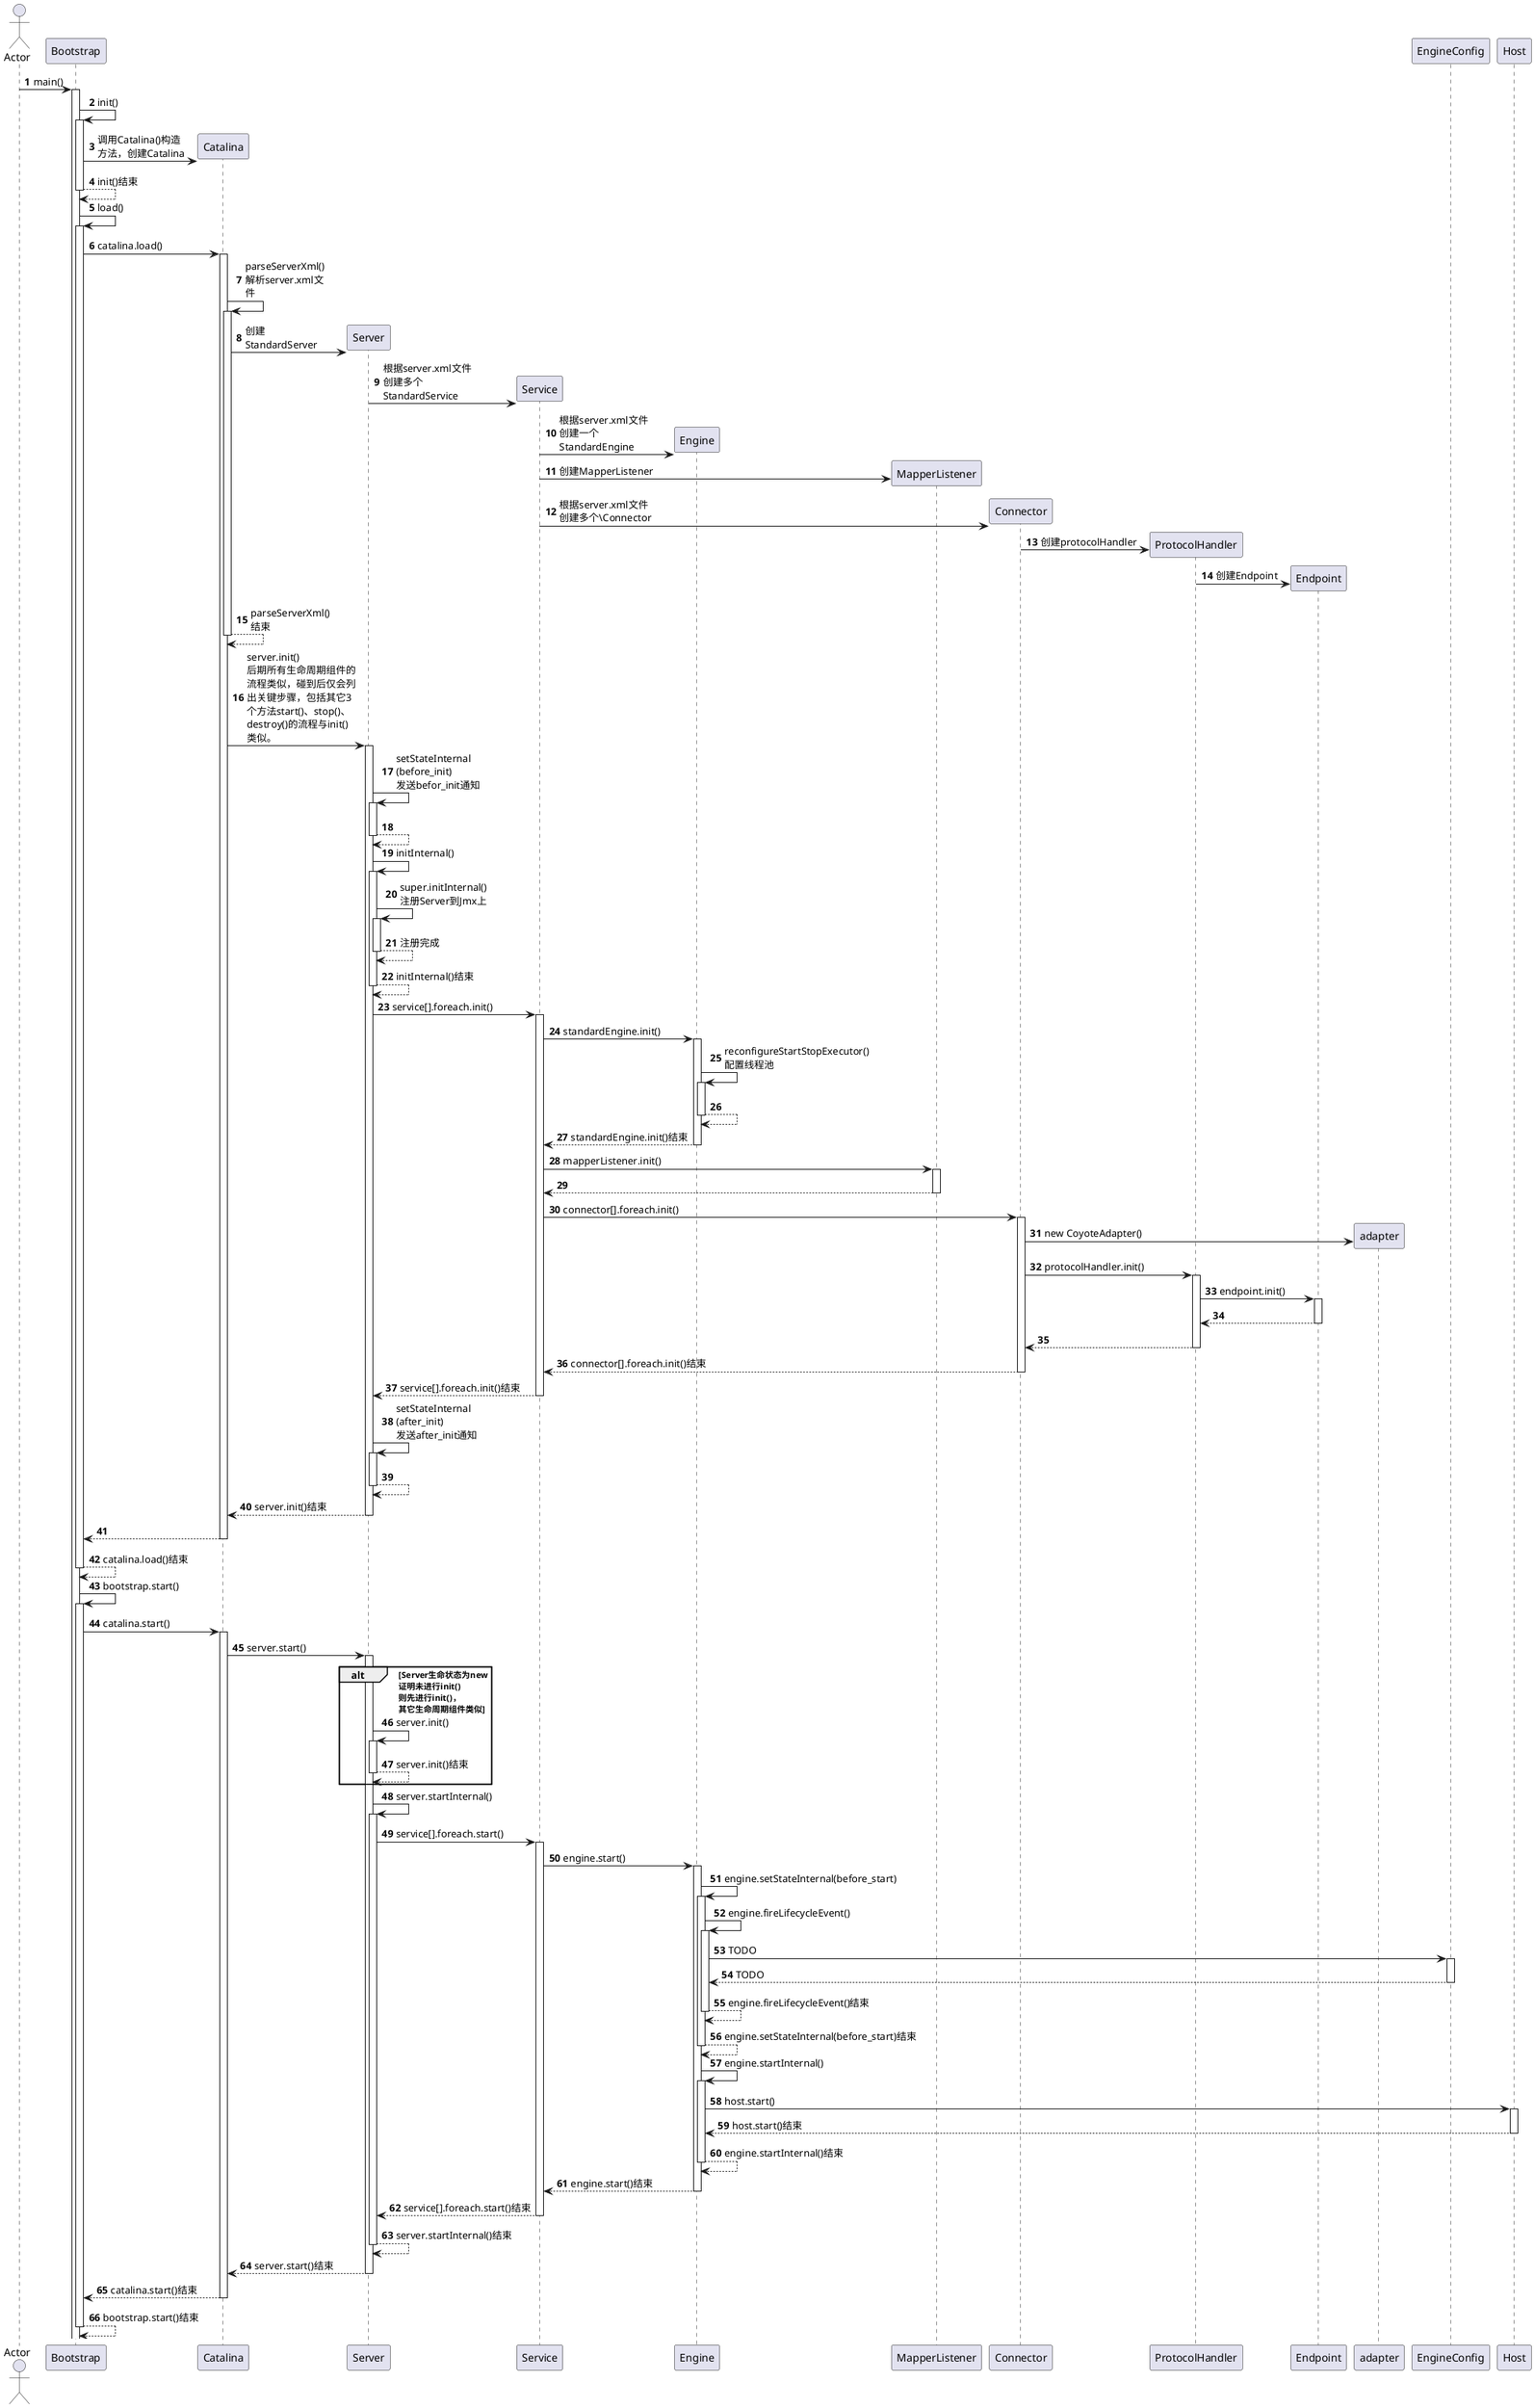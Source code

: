 @startuml
'https://plantuml.com/sequence-diagram

autonumber
autoactivate on

actor Actor
participant Bootstrap
participant Catalina

Actor -> Bootstrap: main()
    Bootstrap -> Bootstrap: init()
        Bootstrap -> Catalina ** : 调用Catalina()构造\n方法，创建Catalina
    return init()结束

    Bootstrap -> Bootstrap: load()
        Bootstrap -> Catalina: catalina.load()
            Catalina -> Catalina : parseServerXml()\n解析server.xml文\n件
                Catalina -> Server ** : 创建\nStandardServer
                    Server -> Service ** : 根据server.xml文件\n创建多个\nStandardService
                        Service -> Engine ** : 根据server.xml文件\n创建一个\nStandardEngine
                        Service -> MapperListener ** : 创建MapperListener
                        Service -> Connector ** : 根据server.xml文件\n创建多个\Connector
                            Connector -> ProtocolHandler ** : 创建protocolHandler
                                ProtocolHandler -> Endpoint ** : 创建Endpoint
                return parseServerXml()\n结束

                Catalina -> Server: server.init()\n后期所有生命周期组件的\n流程类似，碰到后仅会列\n出关键步骤，包括其它3\n个方法start()、stop()、\ndestroy()的流程与init()\n类似。
                    Server -> Server: setStateInternal\n(before_init)\n发送befor_init通知
                    return

                    Server -> Server: initInternal()
                        Server -> Server: super.initInternal()\n注册Server到Jmx上
                        return 注册完成
                    return initInternal()结束

                    Server -> Service: service[].foreach.init()
                        Service -> Engine: standardEngine.init()
                            Engine -> Engine: reconfigureStartStopExecutor()\n配置线程池
                            return
                        return standardEngine.init()结束
                        Service -> MapperListener: mapperListener.init()
                        return
                        Service -> Connector: connector[].foreach.init()
                            Connector -> adapter ** : new CoyoteAdapter()
                            Connector -> ProtocolHandler: protocolHandler.init()
                                ProtocolHandler -> Endpoint : endpoint.init()
                                return
                            return
                        return connector[].foreach.init()结束
                    return service[].foreach.init()结束

                    Server -> Server: setStateInternal\n(after_init)\n发送after_init通知
                    return

                return server.init()结束
            return
        return catalina.load()结束

    Bootstrap -> Bootstrap: bootstrap.start()
        Bootstrap -> Catalina: catalina.start()
            Catalina -> Server: server.start()
                alt Server生命状态为new\n证明未进行init()\n则先进行init()，\n其它生命周期组件类似
                    Server -> Server: server.init()
                    return server.init()结束
                end
                Server -> Server: server.startInternal()
                    Server -> Service: service[].foreach.start()
                        Service -> Engine: engine.start()
                            Engine -> Engine: engine.setStateInternal(before_start)
                                Engine -> Engine: engine.fireLifecycleEvent()
                                    Engine -> EngineConfig: TODO
                                    return TODO
                                return engine.fireLifecycleEvent()结束
                            return engine.setStateInternal(before_start)结束
                            Engine -> Engine: engine.startInternal()
                                Engine -> Host: host.start()
                                return host.start()结束
                            return engine.startInternal()结束
                        return engine.start()结束
                    return service[].foreach.start()结束
                return server.startInternal()结束
            return server.start()结束
        return catalina.start()结束
    return bootstrap.start()结束













@enduml